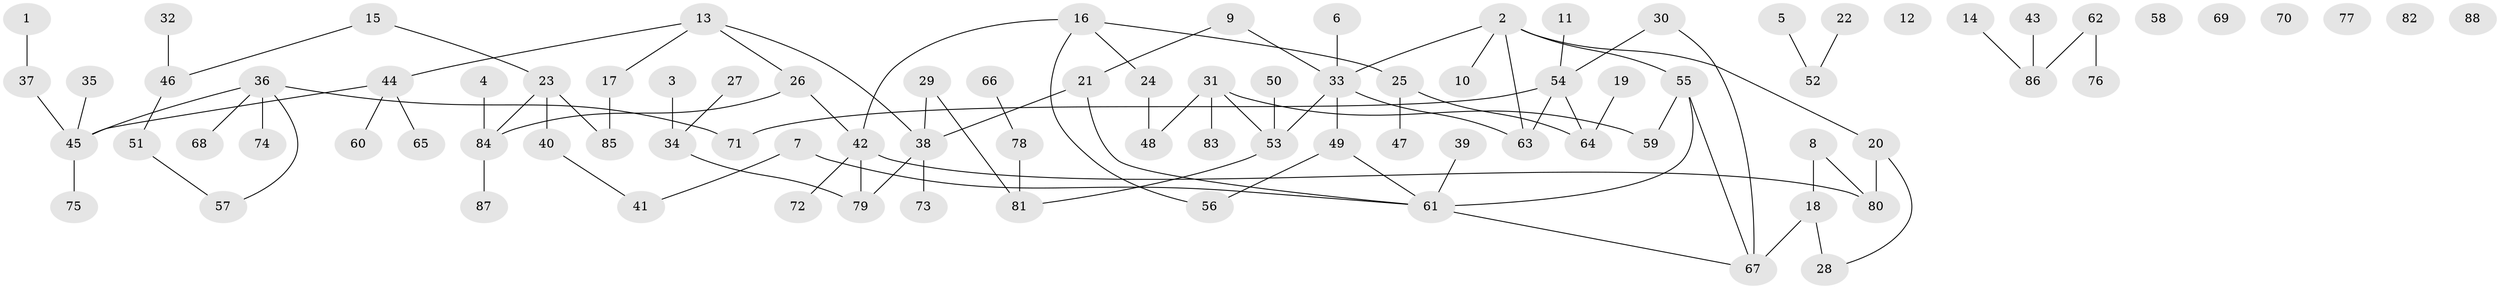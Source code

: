 // coarse degree distribution, {1: 0.4090909090909091, 0: 0.18181818181818182, 2: 0.20454545454545456, 4: 0.06818181818181818, 5: 0.045454545454545456, 11: 0.022727272727272728, 6: 0.045454545454545456, 3: 0.022727272727272728}
// Generated by graph-tools (version 1.1) at 2025/43/03/04/25 21:43:17]
// undirected, 88 vertices, 96 edges
graph export_dot {
graph [start="1"]
  node [color=gray90,style=filled];
  1;
  2;
  3;
  4;
  5;
  6;
  7;
  8;
  9;
  10;
  11;
  12;
  13;
  14;
  15;
  16;
  17;
  18;
  19;
  20;
  21;
  22;
  23;
  24;
  25;
  26;
  27;
  28;
  29;
  30;
  31;
  32;
  33;
  34;
  35;
  36;
  37;
  38;
  39;
  40;
  41;
  42;
  43;
  44;
  45;
  46;
  47;
  48;
  49;
  50;
  51;
  52;
  53;
  54;
  55;
  56;
  57;
  58;
  59;
  60;
  61;
  62;
  63;
  64;
  65;
  66;
  67;
  68;
  69;
  70;
  71;
  72;
  73;
  74;
  75;
  76;
  77;
  78;
  79;
  80;
  81;
  82;
  83;
  84;
  85;
  86;
  87;
  88;
  1 -- 37;
  2 -- 10;
  2 -- 20;
  2 -- 33;
  2 -- 55;
  2 -- 63;
  3 -- 34;
  4 -- 84;
  5 -- 52;
  6 -- 33;
  7 -- 41;
  7 -- 61;
  8 -- 18;
  8 -- 80;
  9 -- 21;
  9 -- 33;
  11 -- 54;
  13 -- 17;
  13 -- 26;
  13 -- 38;
  13 -- 44;
  14 -- 86;
  15 -- 23;
  15 -- 46;
  16 -- 24;
  16 -- 25;
  16 -- 42;
  16 -- 56;
  17 -- 85;
  18 -- 28;
  18 -- 67;
  19 -- 64;
  20 -- 28;
  20 -- 80;
  21 -- 38;
  21 -- 61;
  22 -- 52;
  23 -- 40;
  23 -- 84;
  23 -- 85;
  24 -- 48;
  25 -- 47;
  25 -- 64;
  26 -- 42;
  26 -- 84;
  27 -- 34;
  29 -- 38;
  29 -- 81;
  30 -- 54;
  30 -- 67;
  31 -- 48;
  31 -- 53;
  31 -- 59;
  31 -- 83;
  32 -- 46;
  33 -- 49;
  33 -- 53;
  33 -- 63;
  34 -- 79;
  35 -- 45;
  36 -- 45;
  36 -- 57;
  36 -- 68;
  36 -- 71;
  36 -- 74;
  37 -- 45;
  38 -- 73;
  38 -- 79;
  39 -- 61;
  40 -- 41;
  42 -- 72;
  42 -- 79;
  42 -- 80;
  43 -- 86;
  44 -- 45;
  44 -- 60;
  44 -- 65;
  45 -- 75;
  46 -- 51;
  49 -- 56;
  49 -- 61;
  50 -- 53;
  51 -- 57;
  53 -- 81;
  54 -- 63;
  54 -- 64;
  54 -- 71;
  55 -- 59;
  55 -- 61;
  55 -- 67;
  61 -- 67;
  62 -- 76;
  62 -- 86;
  66 -- 78;
  78 -- 81;
  84 -- 87;
}
